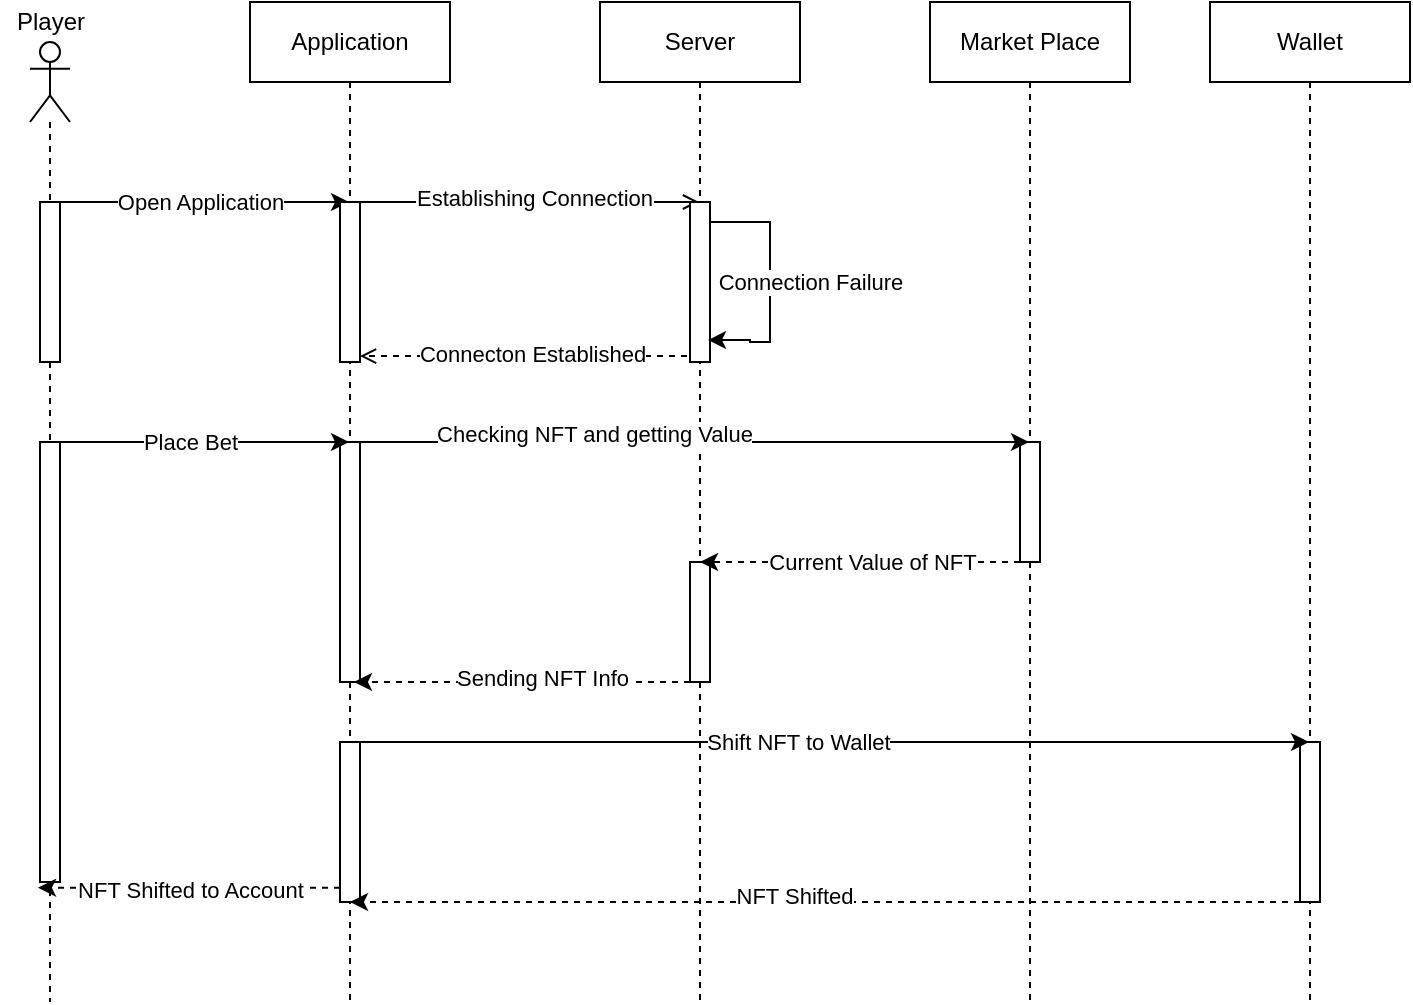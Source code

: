 <mxfile version="17.1.2" type="github">
  <diagram id="9uMScGVuyJJB7MUFxCvC" name="Page-1">
    <mxGraphModel dx="1102" dy="618" grid="1" gridSize="10" guides="1" tooltips="1" connect="1" arrows="1" fold="1" page="1" pageScale="1" pageWidth="850" pageHeight="1100" math="0" shadow="0">
      <root>
        <mxCell id="0" />
        <mxCell id="1" parent="0" />
        <mxCell id="_s5pQZkKiajbCOTZNjqX-7" value="Open Application" style="edgeStyle=none;rounded=0;orthogonalLoop=1;jettySize=auto;html=1;endArrow=classic;endFill=1;" edge="1" parent="1" source="_s5pQZkKiajbCOTZNjqX-1" target="_s5pQZkKiajbCOTZNjqX-3">
          <mxGeometry relative="1" as="geometry">
            <Array as="points">
              <mxPoint x="180" y="120" />
            </Array>
          </mxGeometry>
        </mxCell>
        <mxCell id="_s5pQZkKiajbCOTZNjqX-1" value="" style="shape=umlLifeline;participant=umlActor;perimeter=lifelinePerimeter;whiteSpace=wrap;html=1;container=1;collapsible=0;recursiveResize=0;verticalAlign=top;spacingTop=36;outlineConnect=0;" vertex="1" parent="1">
          <mxGeometry x="90" y="40" width="20" height="480" as="geometry" />
        </mxCell>
        <mxCell id="_s5pQZkKiajbCOTZNjqX-10" value="" style="html=1;points=[];perimeter=orthogonalPerimeter;" vertex="1" parent="_s5pQZkKiajbCOTZNjqX-1">
          <mxGeometry x="5" y="80" width="10" height="80" as="geometry" />
        </mxCell>
        <mxCell id="_s5pQZkKiajbCOTZNjqX-16" value="" style="html=1;points=[];perimeter=orthogonalPerimeter;" vertex="1" parent="_s5pQZkKiajbCOTZNjqX-1">
          <mxGeometry x="5" y="200" width="10" height="220" as="geometry" />
        </mxCell>
        <mxCell id="_s5pQZkKiajbCOTZNjqX-2" value="Player" style="text;html=1;align=center;verticalAlign=middle;resizable=0;points=[];autosize=1;strokeColor=none;fillColor=none;" vertex="1" parent="1">
          <mxGeometry x="75" y="20" width="50" height="20" as="geometry" />
        </mxCell>
        <mxCell id="_s5pQZkKiajbCOTZNjqX-9" style="edgeStyle=none;rounded=0;orthogonalLoop=1;jettySize=auto;html=1;endArrow=open;endFill=0;" edge="1" parent="1" source="_s5pQZkKiajbCOTZNjqX-12" target="_s5pQZkKiajbCOTZNjqX-4">
          <mxGeometry relative="1" as="geometry">
            <Array as="points">
              <mxPoint x="340" y="120" />
            </Array>
          </mxGeometry>
        </mxCell>
        <mxCell id="_s5pQZkKiajbCOTZNjqX-11" value="Establishing Connection" style="edgeLabel;html=1;align=center;verticalAlign=middle;resizable=0;points=[];" vertex="1" connectable="0" parent="_s5pQZkKiajbCOTZNjqX-9">
          <mxGeometry x="0.32" y="2" relative="1" as="geometry">
            <mxPoint x="-25" as="offset" />
          </mxGeometry>
        </mxCell>
        <mxCell id="_s5pQZkKiajbCOTZNjqX-3" value="Application" style="shape=umlLifeline;perimeter=lifelinePerimeter;whiteSpace=wrap;html=1;container=1;collapsible=0;recursiveResize=0;outlineConnect=0;" vertex="1" parent="1">
          <mxGeometry x="200" y="20" width="100" height="500" as="geometry" />
        </mxCell>
        <mxCell id="_s5pQZkKiajbCOTZNjqX-12" value="" style="html=1;points=[];perimeter=orthogonalPerimeter;" vertex="1" parent="_s5pQZkKiajbCOTZNjqX-3">
          <mxGeometry x="45" y="100" width="10" height="80" as="geometry" />
        </mxCell>
        <mxCell id="_s5pQZkKiajbCOTZNjqX-22" value="" style="html=1;points=[];perimeter=orthogonalPerimeter;" vertex="1" parent="_s5pQZkKiajbCOTZNjqX-3">
          <mxGeometry x="45" y="220" width="10" height="120" as="geometry" />
        </mxCell>
        <mxCell id="_s5pQZkKiajbCOTZNjqX-31" value="" style="html=1;points=[];perimeter=orthogonalPerimeter;" vertex="1" parent="_s5pQZkKiajbCOTZNjqX-3">
          <mxGeometry x="45" y="370" width="10" height="80" as="geometry" />
        </mxCell>
        <mxCell id="_s5pQZkKiajbCOTZNjqX-13" style="edgeStyle=none;rounded=0;orthogonalLoop=1;jettySize=auto;html=1;entryX=1;entryY=0.963;entryDx=0;entryDy=0;entryPerimeter=0;endArrow=open;endFill=0;dashed=1;" edge="1" parent="1" source="_s5pQZkKiajbCOTZNjqX-4" target="_s5pQZkKiajbCOTZNjqX-12">
          <mxGeometry relative="1" as="geometry" />
        </mxCell>
        <mxCell id="_s5pQZkKiajbCOTZNjqX-14" value="Connecton Established" style="edgeLabel;html=1;align=center;verticalAlign=middle;resizable=0;points=[];" vertex="1" connectable="0" parent="_s5pQZkKiajbCOTZNjqX-13">
          <mxGeometry x="0.139" y="-3" relative="1" as="geometry">
            <mxPoint x="13" y="2" as="offset" />
          </mxGeometry>
        </mxCell>
        <mxCell id="_s5pQZkKiajbCOTZNjqX-4" value="Server" style="shape=umlLifeline;perimeter=lifelinePerimeter;whiteSpace=wrap;html=1;container=1;collapsible=0;recursiveResize=0;outlineConnect=0;" vertex="1" parent="1">
          <mxGeometry x="375" y="20" width="100" height="500" as="geometry" />
        </mxCell>
        <mxCell id="_s5pQZkKiajbCOTZNjqX-15" value="" style="html=1;points=[];perimeter=orthogonalPerimeter;" vertex="1" parent="_s5pQZkKiajbCOTZNjqX-4">
          <mxGeometry x="45" y="100" width="10" height="80" as="geometry" />
        </mxCell>
        <mxCell id="_s5pQZkKiajbCOTZNjqX-20" value="Connection Failure" style="edgeStyle=orthogonalEdgeStyle;rounded=0;orthogonalLoop=1;jettySize=auto;elbow=vertical;html=1;endArrow=classic;endFill=1;entryX=0.9;entryY=0.863;entryDx=0;entryDy=0;entryPerimeter=0;" edge="1" parent="_s5pQZkKiajbCOTZNjqX-4" source="_s5pQZkKiajbCOTZNjqX-15" target="_s5pQZkKiajbCOTZNjqX-15">
          <mxGeometry x="-0.016" y="20" relative="1" as="geometry">
            <mxPoint x="115" y="150" as="targetPoint" />
            <Array as="points">
              <mxPoint x="85" y="110" />
              <mxPoint x="85" y="170" />
              <mxPoint x="75" y="170" />
              <mxPoint x="75" y="169" />
            </Array>
            <mxPoint as="offset" />
          </mxGeometry>
        </mxCell>
        <mxCell id="_s5pQZkKiajbCOTZNjqX-27" value="" style="html=1;points=[];perimeter=orthogonalPerimeter;" vertex="1" parent="_s5pQZkKiajbCOTZNjqX-4">
          <mxGeometry x="45" y="280" width="10" height="60" as="geometry" />
        </mxCell>
        <mxCell id="_s5pQZkKiajbCOTZNjqX-5" value="Market Place" style="shape=umlLifeline;perimeter=lifelinePerimeter;whiteSpace=wrap;html=1;container=1;collapsible=0;recursiveResize=0;outlineConnect=0;" vertex="1" parent="1">
          <mxGeometry x="540" y="20" width="100" height="500" as="geometry" />
        </mxCell>
        <mxCell id="_s5pQZkKiajbCOTZNjqX-24" value="" style="html=1;points=[];perimeter=orthogonalPerimeter;" vertex="1" parent="_s5pQZkKiajbCOTZNjqX-5">
          <mxGeometry x="45" y="220" width="10" height="60" as="geometry" />
        </mxCell>
        <mxCell id="_s5pQZkKiajbCOTZNjqX-6" value="Wallet" style="shape=umlLifeline;perimeter=lifelinePerimeter;whiteSpace=wrap;html=1;container=1;collapsible=0;recursiveResize=0;outlineConnect=0;" vertex="1" parent="1">
          <mxGeometry x="680" y="20" width="100" height="500" as="geometry" />
        </mxCell>
        <mxCell id="_s5pQZkKiajbCOTZNjqX-34" value="" style="html=1;points=[];perimeter=orthogonalPerimeter;" vertex="1" parent="_s5pQZkKiajbCOTZNjqX-6">
          <mxGeometry x="45" y="370" width="10" height="80" as="geometry" />
        </mxCell>
        <mxCell id="_s5pQZkKiajbCOTZNjqX-17" style="edgeStyle=none;rounded=0;orthogonalLoop=1;jettySize=auto;html=1;endArrow=classic;endFill=1;" edge="1" parent="1" source="_s5pQZkKiajbCOTZNjqX-16" target="_s5pQZkKiajbCOTZNjqX-3">
          <mxGeometry relative="1" as="geometry">
            <Array as="points">
              <mxPoint x="180" y="240" />
            </Array>
          </mxGeometry>
        </mxCell>
        <mxCell id="_s5pQZkKiajbCOTZNjqX-21" value="Place Bet" style="edgeLabel;html=1;align=center;verticalAlign=middle;resizable=0;points=[];" vertex="1" connectable="0" parent="_s5pQZkKiajbCOTZNjqX-17">
          <mxGeometry x="-0.336" relative="1" as="geometry">
            <mxPoint x="17" as="offset" />
          </mxGeometry>
        </mxCell>
        <mxCell id="_s5pQZkKiajbCOTZNjqX-23" style="edgeStyle=none;rounded=0;orthogonalLoop=1;jettySize=auto;html=1;endArrow=classic;endFill=1;elbow=vertical;" edge="1" parent="1" source="_s5pQZkKiajbCOTZNjqX-22" target="_s5pQZkKiajbCOTZNjqX-5">
          <mxGeometry relative="1" as="geometry">
            <Array as="points">
              <mxPoint x="420" y="240" />
            </Array>
          </mxGeometry>
        </mxCell>
        <mxCell id="_s5pQZkKiajbCOTZNjqX-25" value="Checking NFT and getting Value" style="edgeLabel;html=1;align=center;verticalAlign=middle;resizable=0;points=[];" vertex="1" connectable="0" parent="_s5pQZkKiajbCOTZNjqX-23">
          <mxGeometry x="-0.3" y="4" relative="1" as="geometry">
            <mxPoint as="offset" />
          </mxGeometry>
        </mxCell>
        <mxCell id="_s5pQZkKiajbCOTZNjqX-26" style="edgeStyle=none;rounded=0;orthogonalLoop=1;jettySize=auto;html=1;endArrow=classic;endFill=1;elbow=vertical;dashed=1;" edge="1" parent="1" source="_s5pQZkKiajbCOTZNjqX-24" target="_s5pQZkKiajbCOTZNjqX-4">
          <mxGeometry relative="1" as="geometry">
            <Array as="points">
              <mxPoint x="510" y="300" />
            </Array>
          </mxGeometry>
        </mxCell>
        <mxCell id="_s5pQZkKiajbCOTZNjqX-28" value="Current Value of NFT" style="edgeLabel;html=1;align=center;verticalAlign=middle;resizable=0;points=[];" vertex="1" connectable="0" parent="_s5pQZkKiajbCOTZNjqX-26">
          <mxGeometry x="0.221" y="2" relative="1" as="geometry">
            <mxPoint x="23" y="-2" as="offset" />
          </mxGeometry>
        </mxCell>
        <mxCell id="_s5pQZkKiajbCOTZNjqX-29" style="edgeStyle=none;rounded=0;orthogonalLoop=1;jettySize=auto;html=1;entryX=0.7;entryY=1;entryDx=0;entryDy=0;entryPerimeter=0;dashed=1;endArrow=classic;endFill=1;elbow=vertical;" edge="1" parent="1" source="_s5pQZkKiajbCOTZNjqX-27" target="_s5pQZkKiajbCOTZNjqX-22">
          <mxGeometry relative="1" as="geometry" />
        </mxCell>
        <mxCell id="_s5pQZkKiajbCOTZNjqX-30" value="Sending NFT Info" style="edgeLabel;html=1;align=center;verticalAlign=middle;resizable=0;points=[];" vertex="1" connectable="0" parent="_s5pQZkKiajbCOTZNjqX-29">
          <mxGeometry x="-0.119" y="-2" relative="1" as="geometry">
            <mxPoint as="offset" />
          </mxGeometry>
        </mxCell>
        <mxCell id="_s5pQZkKiajbCOTZNjqX-32" style="edgeStyle=none;rounded=0;orthogonalLoop=1;jettySize=auto;html=1;endArrow=classic;endFill=1;elbow=vertical;" edge="1" parent="1" source="_s5pQZkKiajbCOTZNjqX-31" target="_s5pQZkKiajbCOTZNjqX-6">
          <mxGeometry relative="1" as="geometry">
            <Array as="points">
              <mxPoint x="500" y="390" />
            </Array>
          </mxGeometry>
        </mxCell>
        <mxCell id="_s5pQZkKiajbCOTZNjqX-33" value="Shift NFT to Wallet" style="edgeLabel;html=1;align=center;verticalAlign=middle;resizable=0;points=[];" vertex="1" connectable="0" parent="_s5pQZkKiajbCOTZNjqX-32">
          <mxGeometry x="-0.077" relative="1" as="geometry">
            <mxPoint as="offset" />
          </mxGeometry>
        </mxCell>
        <mxCell id="_s5pQZkKiajbCOTZNjqX-35" style="edgeStyle=none;rounded=0;orthogonalLoop=1;jettySize=auto;html=1;endArrow=classic;endFill=1;elbow=vertical;dashed=1;" edge="1" parent="1" source="_s5pQZkKiajbCOTZNjqX-34" target="_s5pQZkKiajbCOTZNjqX-3">
          <mxGeometry relative="1" as="geometry">
            <Array as="points">
              <mxPoint x="540" y="470" />
            </Array>
          </mxGeometry>
        </mxCell>
        <mxCell id="_s5pQZkKiajbCOTZNjqX-36" value="NFT Shifted" style="edgeLabel;html=1;align=center;verticalAlign=middle;resizable=0;points=[];" vertex="1" connectable="0" parent="_s5pQZkKiajbCOTZNjqX-35">
          <mxGeometry x="0.068" y="-3" relative="1" as="geometry">
            <mxPoint as="offset" />
          </mxGeometry>
        </mxCell>
        <mxCell id="_s5pQZkKiajbCOTZNjqX-37" style="edgeStyle=none;rounded=0;orthogonalLoop=1;jettySize=auto;html=1;entryX=-0.1;entryY=1.013;entryDx=0;entryDy=0;entryPerimeter=0;dashed=1;endArrow=classic;endFill=1;elbow=vertical;" edge="1" parent="1" source="_s5pQZkKiajbCOTZNjqX-31" target="_s5pQZkKiajbCOTZNjqX-16">
          <mxGeometry relative="1" as="geometry" />
        </mxCell>
        <mxCell id="_s5pQZkKiajbCOTZNjqX-38" value="NFT Shifted to Account" style="edgeLabel;html=1;align=center;verticalAlign=middle;resizable=0;points=[];" vertex="1" connectable="0" parent="_s5pQZkKiajbCOTZNjqX-37">
          <mxGeometry x="0.152" y="1" relative="1" as="geometry">
            <mxPoint x="12" as="offset" />
          </mxGeometry>
        </mxCell>
      </root>
    </mxGraphModel>
  </diagram>
</mxfile>
